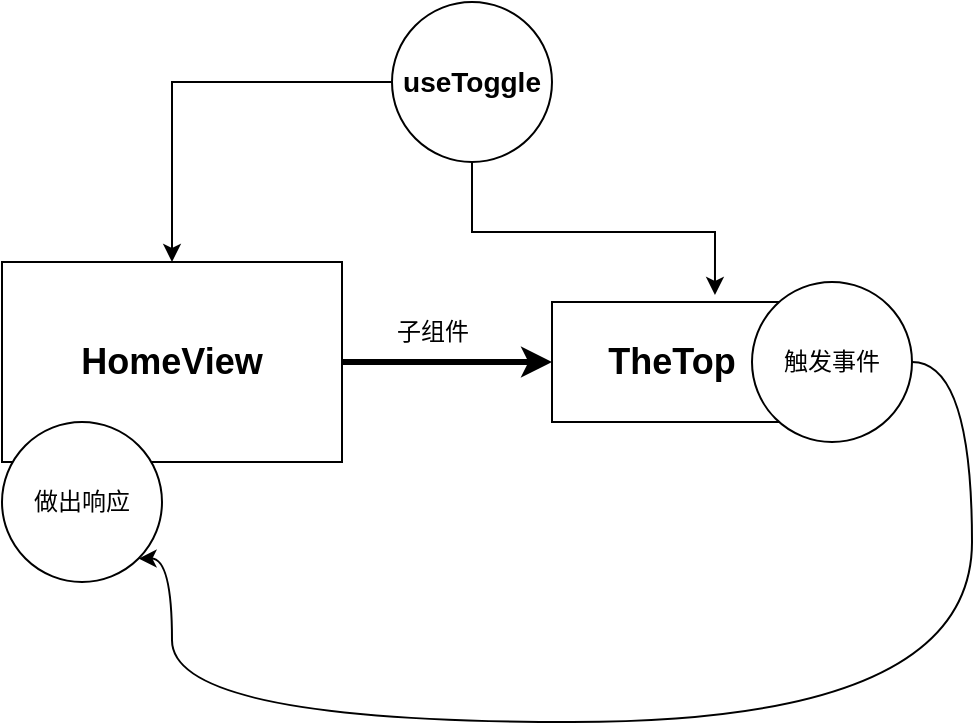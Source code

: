 <mxfile version="21.1.2" type="device">
  <diagram name="第 1 页" id="BH_x5Cdb-vpPVkW4Vtq8">
    <mxGraphModel dx="604" dy="536" grid="1" gridSize="10" guides="1" tooltips="1" connect="1" arrows="1" fold="1" page="1" pageScale="1" pageWidth="827" pageHeight="1169" math="0" shadow="0">
      <root>
        <mxCell id="0" />
        <mxCell id="1" parent="0" />
        <mxCell id="rjruvz96IZfG5FA0PMHq-10" value="" style="edgeStyle=orthogonalEdgeStyle;rounded=0;orthogonalLoop=1;jettySize=auto;html=1;strokeWidth=3;" edge="1" parent="1" source="rjruvz96IZfG5FA0PMHq-7" target="rjruvz96IZfG5FA0PMHq-9">
          <mxGeometry relative="1" as="geometry" />
        </mxCell>
        <mxCell id="rjruvz96IZfG5FA0PMHq-7" value="HomeView" style="rounded=0;whiteSpace=wrap;html=1;fontSize=18;fontStyle=1" vertex="1" parent="1">
          <mxGeometry x="75" y="250" width="170" height="100" as="geometry" />
        </mxCell>
        <mxCell id="rjruvz96IZfG5FA0PMHq-15" style="edgeStyle=orthogonalEdgeStyle;rounded=0;orthogonalLoop=1;jettySize=auto;html=1;" edge="1" parent="1" source="rjruvz96IZfG5FA0PMHq-8" target="rjruvz96IZfG5FA0PMHq-7">
          <mxGeometry relative="1" as="geometry" />
        </mxCell>
        <mxCell id="rjruvz96IZfG5FA0PMHq-16" style="edgeStyle=orthogonalEdgeStyle;rounded=0;orthogonalLoop=1;jettySize=auto;html=1;entryX=0.679;entryY=-0.059;entryDx=0;entryDy=0;entryPerimeter=0;" edge="1" parent="1" source="rjruvz96IZfG5FA0PMHq-8" target="rjruvz96IZfG5FA0PMHq-9">
          <mxGeometry relative="1" as="geometry" />
        </mxCell>
        <mxCell id="rjruvz96IZfG5FA0PMHq-8" value="useToggle" style="ellipse;whiteSpace=wrap;html=1;aspect=fixed;fontSize=14;fontStyle=1" vertex="1" parent="1">
          <mxGeometry x="270" y="120" width="80" height="80" as="geometry" />
        </mxCell>
        <mxCell id="rjruvz96IZfG5FA0PMHq-9" value="TheTop" style="whiteSpace=wrap;html=1;fontSize=18;rounded=0;fontStyle=1;" vertex="1" parent="1">
          <mxGeometry x="350" y="270" width="120" height="60" as="geometry" />
        </mxCell>
        <mxCell id="rjruvz96IZfG5FA0PMHq-11" value="子组件" style="text;html=1;align=center;verticalAlign=middle;resizable=0;points=[];autosize=1;strokeColor=none;fillColor=none;" vertex="1" parent="1">
          <mxGeometry x="260" y="270" width="60" height="30" as="geometry" />
        </mxCell>
        <mxCell id="rjruvz96IZfG5FA0PMHq-13" style="edgeStyle=orthogonalEdgeStyle;rounded=0;orthogonalLoop=1;jettySize=auto;html=1;elbow=vertical;curved=1;entryX=1;entryY=1;entryDx=0;entryDy=0;" edge="1" parent="1" source="rjruvz96IZfG5FA0PMHq-12" target="rjruvz96IZfG5FA0PMHq-14">
          <mxGeometry relative="1" as="geometry">
            <mxPoint x="150" y="400" as="targetPoint" />
            <Array as="points">
              <mxPoint x="560" y="300" />
              <mxPoint x="560" y="480" />
              <mxPoint x="160" y="480" />
              <mxPoint x="160" y="398" />
            </Array>
          </mxGeometry>
        </mxCell>
        <mxCell id="rjruvz96IZfG5FA0PMHq-12" value="触发事件" style="ellipse;whiteSpace=wrap;html=1;aspect=fixed;" vertex="1" parent="1">
          <mxGeometry x="450" y="260" width="80" height="80" as="geometry" />
        </mxCell>
        <mxCell id="rjruvz96IZfG5FA0PMHq-14" value="做出响应" style="ellipse;whiteSpace=wrap;html=1;aspect=fixed;" vertex="1" parent="1">
          <mxGeometry x="75" y="330" width="80" height="80" as="geometry" />
        </mxCell>
      </root>
    </mxGraphModel>
  </diagram>
</mxfile>
